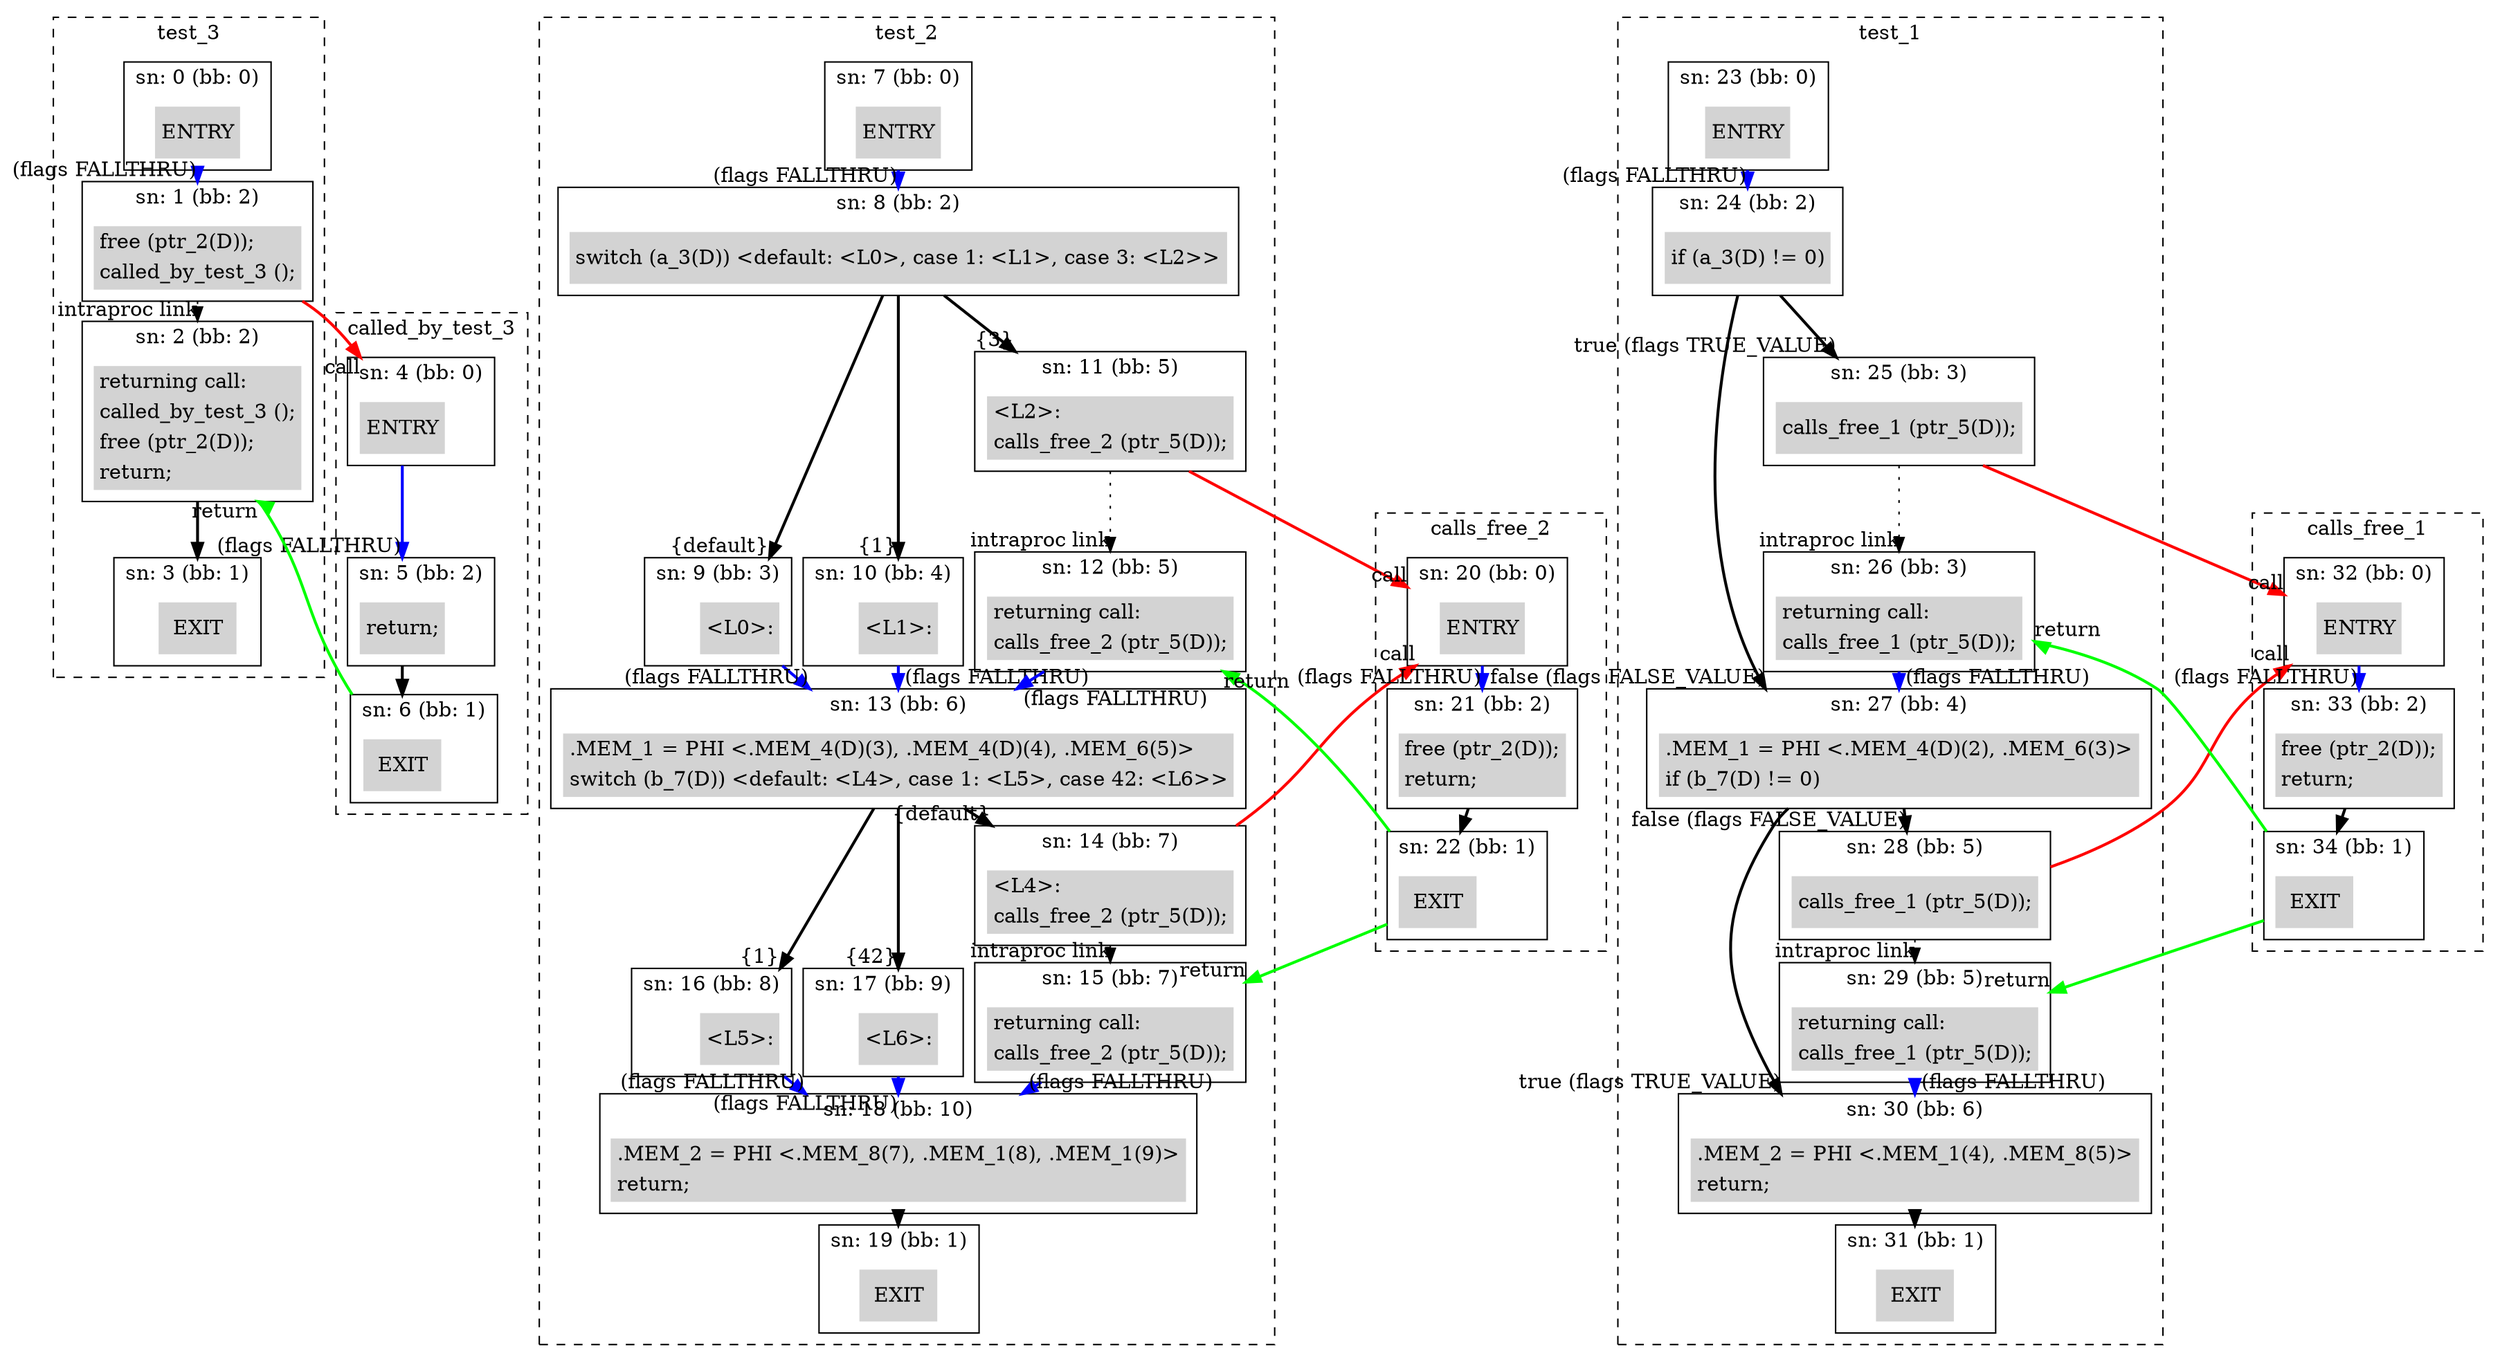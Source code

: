 digraph "supergraph" {
  overlap=false;
  compound=true;
  subgraph "cluster_test_3" {
style="dashed"; color="black"; label="test_3";
    subgraph cluster_node_0 {
      style="solid";
      color="black";
      fillcolor="lightgrey";
      label="sn: 0 (bb: 0)";
      node_0 [shape=none,margin=0,style=filled,fillcolor=lightgrey,label=<<TABLE BORDER="0"><TR><TD>ENTRY</TD></TR>
</TABLE>>];

    }
    subgraph cluster_node_1 {
      style="solid";
      color="black";
      fillcolor="lightgrey";
      label="sn: 1 (bb: 2)";
      node_1 [shape=none,margin=0,style=filled,fillcolor=lightgrey,label=<<TABLE BORDER="0"><TR><TD ALIGN="LEFT">free (ptr_2(D));</TD></TR>
<TR><TD ALIGN="LEFT">called_by_test_3 ();</TD></TR>
</TABLE>>];

    }
    subgraph cluster_node_2 {
      style="solid";
      color="black";
      fillcolor="lightgrey";
      label="sn: 2 (bb: 2)";
      node_2 [shape=none,margin=0,style=filled,fillcolor=lightgrey,label=<<TABLE BORDER="0"><TR><TD ALIGN="LEFT">returning call: </TD></TR><TR><TD ALIGN="LEFT">called_by_test_3 ();</TD></TR>
<TR><TD ALIGN="LEFT">free (ptr_2(D));</TD></TR>
<TR><TD ALIGN="LEFT">return;</TD></TR>
</TABLE>>];

    }
    subgraph cluster_node_3 {
      style="solid";
      color="black";
      fillcolor="lightgrey";
      label="sn: 3 (bb: 1)";
      node_3 [shape=none,margin=0,style=filled,fillcolor=lightgrey,label=<<TABLE BORDER="0"><TR><TD>EXIT</TD></TR>
</TABLE>>];

    }
	node_0:s -> node_3:n [style="invis",constraint=true];
  }
  subgraph "cluster_called_by_test_3" {
style="dashed"; color="black"; label="called_by_test_3";
    subgraph cluster_node_4 {
      style="solid";
      color="black";
      fillcolor="lightgrey";
      label="sn: 4 (bb: 0)";
      node_4 [shape=none,margin=0,style=filled,fillcolor=lightgrey,label=<<TABLE BORDER="0"><TR><TD>ENTRY</TD></TR>
</TABLE>>];

    }
    subgraph cluster_node_5 {
      style="solid";
      color="black";
      fillcolor="lightgrey";
      label="sn: 5 (bb: 2)";
      node_5 [shape=none,margin=0,style=filled,fillcolor=lightgrey,label=<<TABLE BORDER="0"><TR><TD ALIGN="LEFT">return;</TD></TR>
</TABLE>>];

    }
    subgraph cluster_node_6 {
      style="solid";
      color="black";
      fillcolor="lightgrey";
      label="sn: 6 (bb: 1)";
      node_6 [shape=none,margin=0,style=filled,fillcolor=lightgrey,label=<<TABLE BORDER="0"><TR><TD>EXIT</TD></TR>
</TABLE>>];

    }
	node_4:s -> node_6:n [style="invis",constraint=true];
  }
  subgraph "cluster_test_2" {
style="dashed"; color="black"; label="test_2";
    subgraph cluster_node_7 {
      style="solid";
      color="black";
      fillcolor="lightgrey";
      label="sn: 7 (bb: 0)";
      node_7 [shape=none,margin=0,style=filled,fillcolor=lightgrey,label=<<TABLE BORDER="0"><TR><TD>ENTRY</TD></TR>
</TABLE>>];

    }
    subgraph cluster_node_8 {
      style="solid";
      color="black";
      fillcolor="lightgrey";
      label="sn: 8 (bb: 2)";
      node_8 [shape=none,margin=0,style=filled,fillcolor=lightgrey,label=<<TABLE BORDER="0"><TR><TD ALIGN="LEFT">switch (a_3(D)) &lt;default: &lt;L0&gt;, case 1: &lt;L1&gt;, case 3: &lt;L2&gt;&gt;</TD></TR>
</TABLE>>];

    }
    subgraph cluster_node_9 {
      style="solid";
      color="black";
      fillcolor="lightgrey";
      label="sn: 9 (bb: 3)";
      node_9 [shape=none,margin=0,style=filled,fillcolor=lightgrey,label=<<TABLE BORDER="0"><TR><TD ALIGN="LEFT">&lt;L0&gt;:</TD></TR>
</TABLE>>];

    }
    subgraph cluster_node_10 {
      style="solid";
      color="black";
      fillcolor="lightgrey";
      label="sn: 10 (bb: 4)";
      node_10 [shape=none,margin=0,style=filled,fillcolor=lightgrey,label=<<TABLE BORDER="0"><TR><TD ALIGN="LEFT">&lt;L1&gt;:</TD></TR>
</TABLE>>];

    }
    subgraph cluster_node_11 {
      style="solid";
      color="black";
      fillcolor="lightgrey";
      label="sn: 11 (bb: 5)";
      node_11 [shape=none,margin=0,style=filled,fillcolor=lightgrey,label=<<TABLE BORDER="0"><TR><TD ALIGN="LEFT">&lt;L2&gt;:</TD></TR>
<TR><TD ALIGN="LEFT">calls_free_2 (ptr_5(D));</TD></TR>
</TABLE>>];

    }
    subgraph cluster_node_12 {
      style="solid";
      color="black";
      fillcolor="lightgrey";
      label="sn: 12 (bb: 5)";
      node_12 [shape=none,margin=0,style=filled,fillcolor=lightgrey,label=<<TABLE BORDER="0"><TR><TD ALIGN="LEFT">returning call: </TD></TR><TR><TD ALIGN="LEFT">calls_free_2 (ptr_5(D));</TD></TR>
</TABLE>>];

    }
    subgraph cluster_node_13 {
      style="solid";
      color="black";
      fillcolor="lightgrey";
      label="sn: 13 (bb: 6)";
      node_13 [shape=none,margin=0,style=filled,fillcolor=lightgrey,label=<<TABLE BORDER="0"><TR><TD ALIGN="LEFT">.MEM_1 = PHI &lt;.MEM_4(D)(3), .MEM_4(D)(4), .MEM_6(5)&gt;</TD></TR>
<TR><TD ALIGN="LEFT">switch (b_7(D)) &lt;default: &lt;L4&gt;, case 1: &lt;L5&gt;, case 42: &lt;L6&gt;&gt;</TD></TR>
</TABLE>>];

    }
    subgraph cluster_node_14 {
      style="solid";
      color="black";
      fillcolor="lightgrey";
      label="sn: 14 (bb: 7)";
      node_14 [shape=none,margin=0,style=filled,fillcolor=lightgrey,label=<<TABLE BORDER="0"><TR><TD ALIGN="LEFT">&lt;L4&gt;:</TD></TR>
<TR><TD ALIGN="LEFT">calls_free_2 (ptr_5(D));</TD></TR>
</TABLE>>];

    }
    subgraph cluster_node_15 {
      style="solid";
      color="black";
      fillcolor="lightgrey";
      label="sn: 15 (bb: 7)";
      node_15 [shape=none,margin=0,style=filled,fillcolor=lightgrey,label=<<TABLE BORDER="0"><TR><TD ALIGN="LEFT">returning call: </TD></TR><TR><TD ALIGN="LEFT">calls_free_2 (ptr_5(D));</TD></TR>
</TABLE>>];

    }
    subgraph cluster_node_16 {
      style="solid";
      color="black";
      fillcolor="lightgrey";
      label="sn: 16 (bb: 8)";
      node_16 [shape=none,margin=0,style=filled,fillcolor=lightgrey,label=<<TABLE BORDER="0"><TR><TD ALIGN="LEFT">&lt;L5&gt;:</TD></TR>
</TABLE>>];

    }
    subgraph cluster_node_17 {
      style="solid";
      color="black";
      fillcolor="lightgrey";
      label="sn: 17 (bb: 9)";
      node_17 [shape=none,margin=0,style=filled,fillcolor=lightgrey,label=<<TABLE BORDER="0"><TR><TD ALIGN="LEFT">&lt;L6&gt;:</TD></TR>
</TABLE>>];

    }
    subgraph cluster_node_18 {
      style="solid";
      color="black";
      fillcolor="lightgrey";
      label="sn: 18 (bb: 10)";
      node_18 [shape=none,margin=0,style=filled,fillcolor=lightgrey,label=<<TABLE BORDER="0"><TR><TD ALIGN="LEFT">.MEM_2 = PHI &lt;.MEM_8(7), .MEM_1(8), .MEM_1(9)&gt;</TD></TR>
<TR><TD ALIGN="LEFT">return;</TD></TR>
</TABLE>>];

    }
    subgraph cluster_node_19 {
      style="solid";
      color="black";
      fillcolor="lightgrey";
      label="sn: 19 (bb: 1)";
      node_19 [shape=none,margin=0,style=filled,fillcolor=lightgrey,label=<<TABLE BORDER="0"><TR><TD>EXIT</TD></TR>
</TABLE>>];

    }
	node_7:s -> node_19:n [style="invis",constraint=true];
  }
  subgraph "cluster_calls_free_2" {
style="dashed"; color="black"; label="calls_free_2";
    subgraph cluster_node_20 {
      style="solid";
      color="black";
      fillcolor="lightgrey";
      label="sn: 20 (bb: 0)";
      node_20 [shape=none,margin=0,style=filled,fillcolor=lightgrey,label=<<TABLE BORDER="0"><TR><TD>ENTRY</TD></TR>
</TABLE>>];

    }
    subgraph cluster_node_21 {
      style="solid";
      color="black";
      fillcolor="lightgrey";
      label="sn: 21 (bb: 2)";
      node_21 [shape=none,margin=0,style=filled,fillcolor=lightgrey,label=<<TABLE BORDER="0"><TR><TD ALIGN="LEFT">free (ptr_2(D));</TD></TR>
<TR><TD ALIGN="LEFT">return;</TD></TR>
</TABLE>>];

    }
    subgraph cluster_node_22 {
      style="solid";
      color="black";
      fillcolor="lightgrey";
      label="sn: 22 (bb: 1)";
      node_22 [shape=none,margin=0,style=filled,fillcolor=lightgrey,label=<<TABLE BORDER="0"><TR><TD>EXIT</TD></TR>
</TABLE>>];

    }
	node_20:s -> node_22:n [style="invis",constraint=true];
  }
  subgraph "cluster_test_1" {
style="dashed"; color="black"; label="test_1";
    subgraph cluster_node_23 {
      style="solid";
      color="black";
      fillcolor="lightgrey";
      label="sn: 23 (bb: 0)";
      node_23 [shape=none,margin=0,style=filled,fillcolor=lightgrey,label=<<TABLE BORDER="0"><TR><TD>ENTRY</TD></TR>
</TABLE>>];

    }
    subgraph cluster_node_24 {
      style="solid";
      color="black";
      fillcolor="lightgrey";
      label="sn: 24 (bb: 2)";
      node_24 [shape=none,margin=0,style=filled,fillcolor=lightgrey,label=<<TABLE BORDER="0"><TR><TD ALIGN="LEFT">if (a_3(D) != 0)</TD></TR>
</TABLE>>];

    }
    subgraph cluster_node_25 {
      style="solid";
      color="black";
      fillcolor="lightgrey";
      label="sn: 25 (bb: 3)";
      node_25 [shape=none,margin=0,style=filled,fillcolor=lightgrey,label=<<TABLE BORDER="0"><TR><TD ALIGN="LEFT">calls_free_1 (ptr_5(D));</TD></TR>
</TABLE>>];

    }
    subgraph cluster_node_26 {
      style="solid";
      color="black";
      fillcolor="lightgrey";
      label="sn: 26 (bb: 3)";
      node_26 [shape=none,margin=0,style=filled,fillcolor=lightgrey,label=<<TABLE BORDER="0"><TR><TD ALIGN="LEFT">returning call: </TD></TR><TR><TD ALIGN="LEFT">calls_free_1 (ptr_5(D));</TD></TR>
</TABLE>>];

    }
    subgraph cluster_node_27 {
      style="solid";
      color="black";
      fillcolor="lightgrey";
      label="sn: 27 (bb: 4)";
      node_27 [shape=none,margin=0,style=filled,fillcolor=lightgrey,label=<<TABLE BORDER="0"><TR><TD ALIGN="LEFT">.MEM_1 = PHI &lt;.MEM_4(D)(2), .MEM_6(3)&gt;</TD></TR>
<TR><TD ALIGN="LEFT">if (b_7(D) != 0)</TD></TR>
</TABLE>>];

    }
    subgraph cluster_node_28 {
      style="solid";
      color="black";
      fillcolor="lightgrey";
      label="sn: 28 (bb: 5)";
      node_28 [shape=none,margin=0,style=filled,fillcolor=lightgrey,label=<<TABLE BORDER="0"><TR><TD ALIGN="LEFT">calls_free_1 (ptr_5(D));</TD></TR>
</TABLE>>];

    }
    subgraph cluster_node_29 {
      style="solid";
      color="black";
      fillcolor="lightgrey";
      label="sn: 29 (bb: 5)";
      node_29 [shape=none,margin=0,style=filled,fillcolor=lightgrey,label=<<TABLE BORDER="0"><TR><TD ALIGN="LEFT">returning call: </TD></TR><TR><TD ALIGN="LEFT">calls_free_1 (ptr_5(D));</TD></TR>
</TABLE>>];

    }
    subgraph cluster_node_30 {
      style="solid";
      color="black";
      fillcolor="lightgrey";
      label="sn: 30 (bb: 6)";
      node_30 [shape=none,margin=0,style=filled,fillcolor=lightgrey,label=<<TABLE BORDER="0"><TR><TD ALIGN="LEFT">.MEM_2 = PHI &lt;.MEM_1(4), .MEM_8(5)&gt;</TD></TR>
<TR><TD ALIGN="LEFT">return;</TD></TR>
</TABLE>>];

    }
    subgraph cluster_node_31 {
      style="solid";
      color="black";
      fillcolor="lightgrey";
      label="sn: 31 (bb: 1)";
      node_31 [shape=none,margin=0,style=filled,fillcolor=lightgrey,label=<<TABLE BORDER="0"><TR><TD>EXIT</TD></TR>
</TABLE>>];

    }
	node_23:s -> node_31:n [style="invis",constraint=true];
  }
  subgraph "cluster_calls_free_1" {
style="dashed"; color="black"; label="calls_free_1";
    subgraph cluster_node_32 {
      style="solid";
      color="black";
      fillcolor="lightgrey";
      label="sn: 32 (bb: 0)";
      node_32 [shape=none,margin=0,style=filled,fillcolor=lightgrey,label=<<TABLE BORDER="0"><TR><TD>ENTRY</TD></TR>
</TABLE>>];

    }
    subgraph cluster_node_33 {
      style="solid";
      color="black";
      fillcolor="lightgrey";
      label="sn: 33 (bb: 2)";
      node_33 [shape=none,margin=0,style=filled,fillcolor=lightgrey,label=<<TABLE BORDER="0"><TR><TD ALIGN="LEFT">free (ptr_2(D));</TD></TR>
<TR><TD ALIGN="LEFT">return;</TD></TR>
</TABLE>>];

    }
    subgraph cluster_node_34 {
      style="solid";
      color="black";
      fillcolor="lightgrey";
      label="sn: 34 (bb: 1)";
      node_34 [shape=none,margin=0,style=filled,fillcolor=lightgrey,label=<<TABLE BORDER="0"><TR><TD>EXIT</TD></TR>
</TABLE>>];

    }
	node_32:s -> node_34:n [style="invis",constraint=true];
  }
  node_0 -> node_1 [style="solid,bold", color=blue, weight=100, constraint=true, ltail="cluster_node_0", lhead="cluster_node_1" headlabel=" (flags FALLTHRU)"];
  node_2 -> node_3 [style="solid,bold", color=black, weight=10, constraint=true, ltail="cluster_node_2", lhead="cluster_node_3" headlabel=""];
  node_4 -> node_5 [style="solid,bold", color=blue, weight=100, constraint=true, ltail="cluster_node_4", lhead="cluster_node_5" headlabel=" (flags FALLTHRU)"];
  node_5 -> node_6 [style="solid,bold", color=black, weight=10, constraint=true, ltail="cluster_node_5", lhead="cluster_node_6" headlabel=""];
  node_7 -> node_8 [style="solid,bold", color=blue, weight=100, constraint=true, ltail="cluster_node_7", lhead="cluster_node_8" headlabel=" (flags FALLTHRU)"];
  node_8 -> node_9 [style="solid,bold", color=black, weight=10, constraint=true, ltail="cluster_node_8", lhead="cluster_node_9" headlabel="{default}"];
  node_8 -> node_10 [style="solid,bold", color=black, weight=10, constraint=true, ltail="cluster_node_8", lhead="cluster_node_10" headlabel="{1}"];
  node_8 -> node_11 [style="solid,bold", color=black, weight=10, constraint=true, ltail="cluster_node_8", lhead="cluster_node_11" headlabel="{3}"];
  node_9 -> node_13 [style="solid,bold", color=blue, weight=100, constraint=true, ltail="cluster_node_9", lhead="cluster_node_13" headlabel=" (flags FALLTHRU)"];
  node_10 -> node_13 [style="solid,bold", color=blue, weight=100, constraint=true, ltail="cluster_node_10", lhead="cluster_node_13" headlabel=" (flags FALLTHRU)"];
  node_12 -> node_13 [style="solid,bold", color=blue, weight=100, constraint=true, ltail="cluster_node_12", lhead="cluster_node_13" headlabel=" (flags FALLTHRU)"];
  node_13 -> node_14 [style="solid,bold", color=black, weight=10, constraint=true, ltail="cluster_node_13", lhead="cluster_node_14" headlabel="{default}"];
  node_13 -> node_16 [style="solid,bold", color=black, weight=10, constraint=true, ltail="cluster_node_13", lhead="cluster_node_16" headlabel="{1}"];
  node_13 -> node_17 [style="solid,bold", color=black, weight=10, constraint=true, ltail="cluster_node_13", lhead="cluster_node_17" headlabel="{42}"];
  node_15 -> node_18 [style="solid,bold", color=blue, weight=100, constraint=true, ltail="cluster_node_15", lhead="cluster_node_18" headlabel=" (flags FALLTHRU)"];
  node_16 -> node_18 [style="solid,bold", color=blue, weight=100, constraint=true, ltail="cluster_node_16", lhead="cluster_node_18" headlabel=" (flags FALLTHRU)"];
  node_17 -> node_18 [style="solid,bold", color=blue, weight=100, constraint=true, ltail="cluster_node_17", lhead="cluster_node_18" headlabel=" (flags FALLTHRU)"];
  node_18 -> node_19 [style="solid,bold", color=black, weight=10, constraint=true, ltail="cluster_node_18", lhead="cluster_node_19" headlabel=""];
  node_20 -> node_21 [style="solid,bold", color=blue, weight=100, constraint=true, ltail="cluster_node_20", lhead="cluster_node_21" headlabel=" (flags FALLTHRU)"];
  node_21 -> node_22 [style="solid,bold", color=black, weight=10, constraint=true, ltail="cluster_node_21", lhead="cluster_node_22" headlabel=""];
  node_23 -> node_24 [style="solid,bold", color=blue, weight=100, constraint=true, ltail="cluster_node_23", lhead="cluster_node_24" headlabel=" (flags FALLTHRU)"];
  node_24 -> node_25 [style="solid,bold", color=black, weight=10, constraint=true, ltail="cluster_node_24", lhead="cluster_node_25" headlabel="true (flags TRUE_VALUE)"];
  node_24 -> node_27 [style="solid,bold", color=black, weight=10, constraint=true, ltail="cluster_node_24", lhead="cluster_node_27" headlabel="false (flags FALSE_VALUE)"];
  node_26 -> node_27 [style="solid,bold", color=blue, weight=100, constraint=true, ltail="cluster_node_26", lhead="cluster_node_27" headlabel=" (flags FALLTHRU)"];
  node_27 -> node_30 [style="solid,bold", color=black, weight=10, constraint=true, ltail="cluster_node_27", lhead="cluster_node_30" headlabel="true (flags TRUE_VALUE)"];
  node_27 -> node_28 [style="solid,bold", color=black, weight=10, constraint=true, ltail="cluster_node_27", lhead="cluster_node_28" headlabel="false (flags FALSE_VALUE)"];
  node_29 -> node_30 [style="solid,bold", color=blue, weight=100, constraint=true, ltail="cluster_node_29", lhead="cluster_node_30" headlabel=" (flags FALLTHRU)"];
  node_30 -> node_31 [style="solid,bold", color=black, weight=10, constraint=true, ltail="cluster_node_30", lhead="cluster_node_31" headlabel=""];
  node_32 -> node_33 [style="solid,bold", color=blue, weight=100, constraint=true, ltail="cluster_node_32", lhead="cluster_node_33" headlabel=" (flags FALLTHRU)"];
  node_33 -> node_34 [style="solid,bold", color=black, weight=10, constraint=true, ltail="cluster_node_33", lhead="cluster_node_34" headlabel=""];
  node_1 -> node_4 [style="solid,bold", color=red, weight=10, constraint=true, ltail="cluster_node_1", lhead="cluster_node_4" headlabel="call"];
  node_11 -> node_20 [style="solid,bold", color=red, weight=10, constraint=true, ltail="cluster_node_11", lhead="cluster_node_20" headlabel="call"];
  node_14 -> node_20 [style="solid,bold", color=red, weight=10, constraint=true, ltail="cluster_node_14", lhead="cluster_node_20" headlabel="call"];
  node_25 -> node_32 [style="solid,bold", color=red, weight=10, constraint=true, ltail="cluster_node_25", lhead="cluster_node_32" headlabel="call"];
  node_28 -> node_32 [style="solid,bold", color=red, weight=10, constraint=true, ltail="cluster_node_28", lhead="cluster_node_32" headlabel="call"];
  node_6 -> node_2 [style="solid,bold", color=green, weight=10, constraint=true, ltail="cluster_node_6", lhead="cluster_node_2" headlabel="return"];
  node_22 -> node_12 [style="solid,bold", color=green, weight=10, constraint=true, ltail="cluster_node_22", lhead="cluster_node_12" headlabel="return"];
  node_22 -> node_15 [style="solid,bold", color=green, weight=10, constraint=true, ltail="cluster_node_22", lhead="cluster_node_15" headlabel="return"];
  node_34 -> node_26 [style="solid,bold", color=green, weight=10, constraint=true, ltail="cluster_node_34", lhead="cluster_node_26" headlabel="return"];
  node_34 -> node_29 [style="solid,bold", color=green, weight=10, constraint=true, ltail="cluster_node_34", lhead="cluster_node_29" headlabel="return"];
  node_1 -> node_2 [style="dotted", color=black, weight=10, constraint=true, ltail="cluster_node_1", lhead="cluster_node_2" headlabel="intraproc link"];
  node_11 -> node_12 [style="dotted", color=black, weight=10, constraint=true, ltail="cluster_node_11", lhead="cluster_node_12" headlabel="intraproc link"];
  node_14 -> node_15 [style="dotted", color=black, weight=10, constraint=true, ltail="cluster_node_14", lhead="cluster_node_15" headlabel="intraproc link"];
  node_25 -> node_26 [style="dotted", color=black, weight=10, constraint=true, ltail="cluster_node_25", lhead="cluster_node_26" headlabel="intraproc link"];
  node_28 -> node_29 [style="dotted", color=black, weight=10, constraint=true, ltail="cluster_node_28", lhead="cluster_node_29" headlabel="intraproc link"];
}
